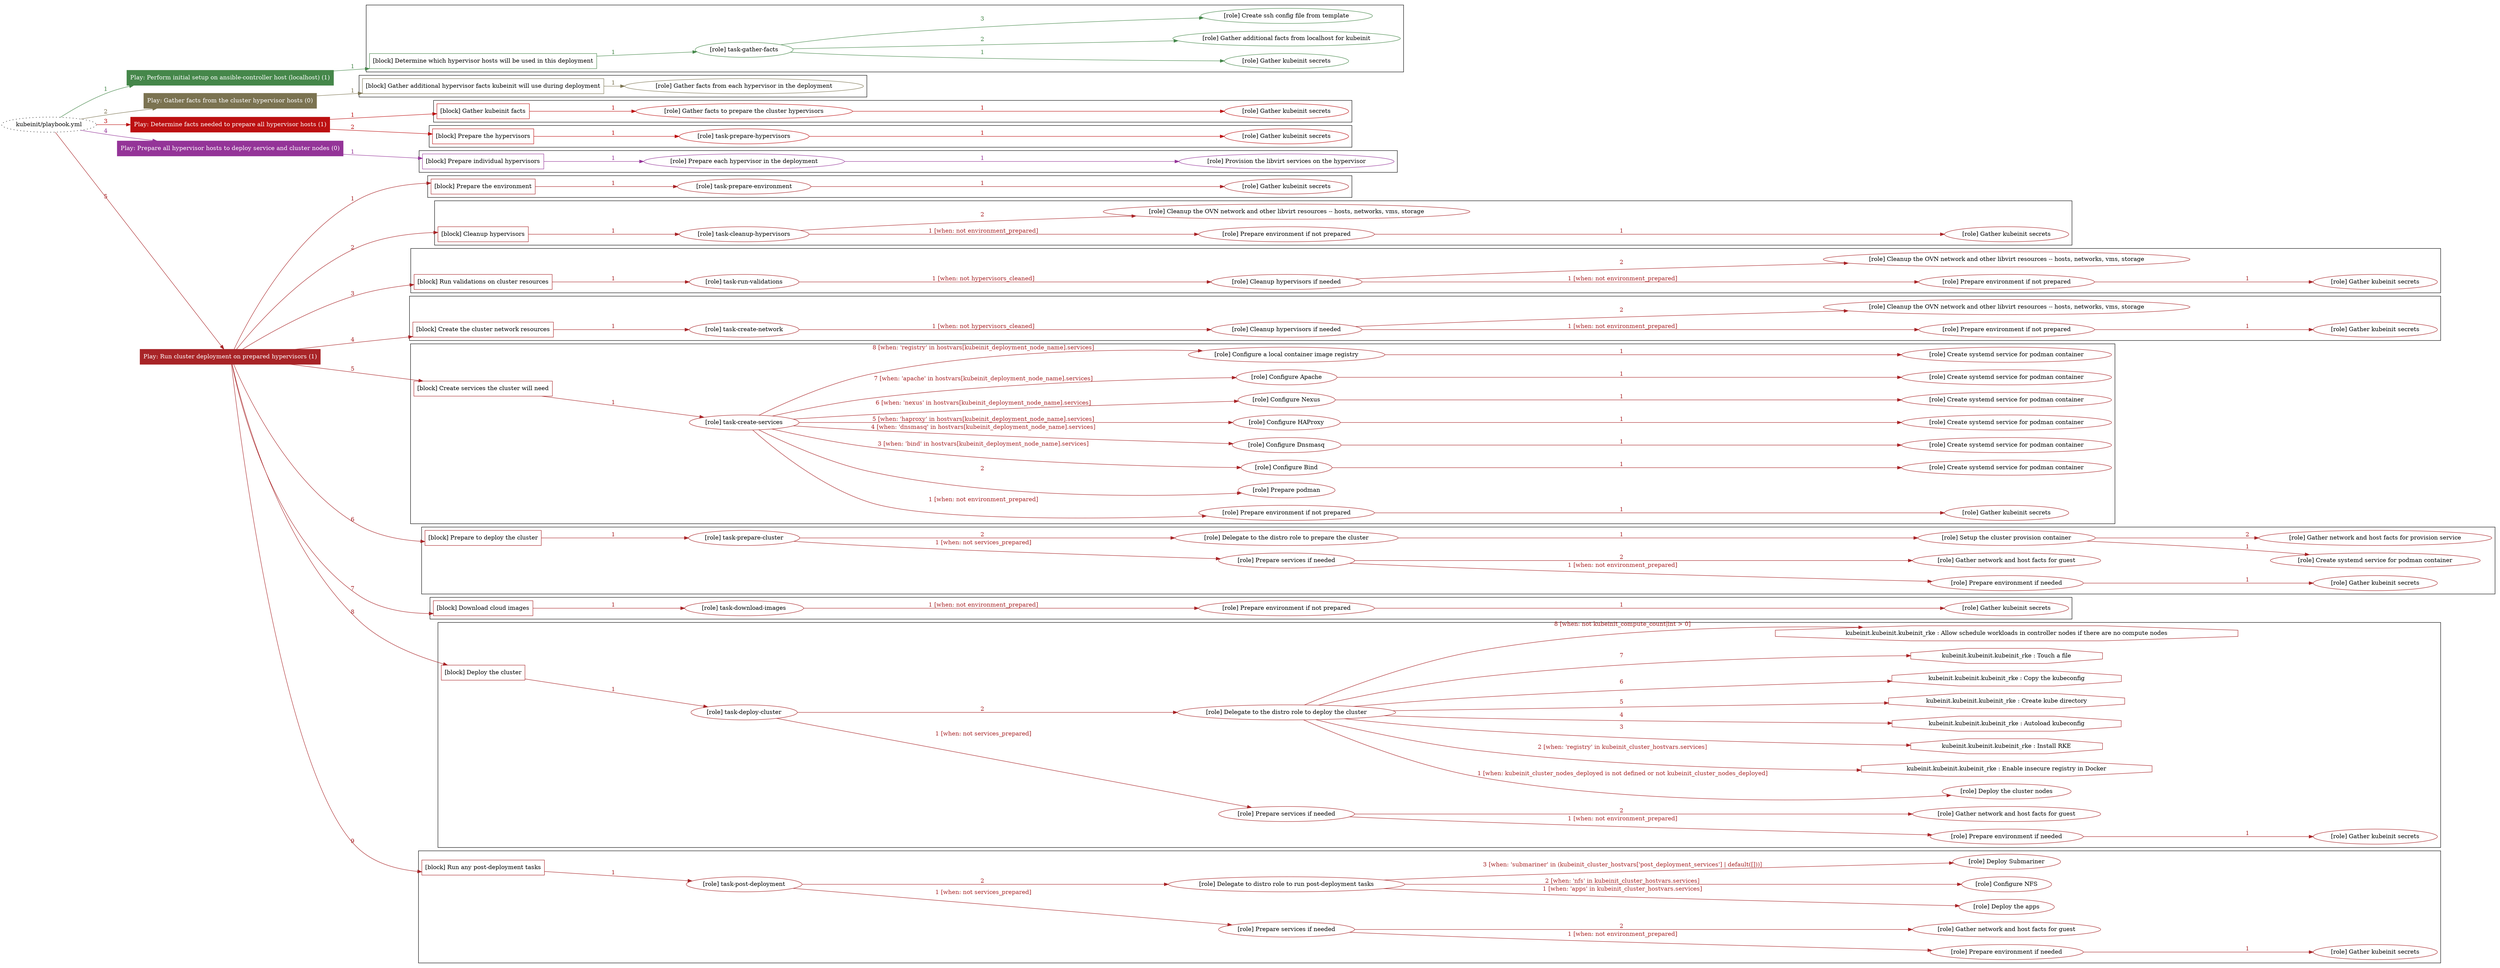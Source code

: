 digraph {
	graph [concentrate=true ordering=in rankdir=LR ratio=fill]
	edge [esep=5 sep=10]
	"kubeinit/playbook.yml" [URL="/home/runner/work/kubeinit/kubeinit/kubeinit/playbook.yml" id=playbook_0c1b7d64 style=dotted]
	"kubeinit/playbook.yml" -> play_dade499e [label="1 " color="#45874a" fontcolor="#45874a" id=edge_774ce033 labeltooltip="1 " tooltip="1 "]
	subgraph "Play: Perform initial setup on ansible-controller host (localhost) (1)" {
		play_dade499e [label="Play: Perform initial setup on ansible-controller host (localhost) (1)" URL="/home/runner/work/kubeinit/kubeinit/kubeinit/playbook.yml" color="#45874a" fontcolor="#ffffff" id=play_dade499e shape=box style=filled tooltip=localhost]
		play_dade499e -> block_ff40ba3a [label=1 color="#45874a" fontcolor="#45874a" id=edge_e52354bf labeltooltip=1 tooltip=1]
		subgraph cluster_block_ff40ba3a {
			block_ff40ba3a [label="[block] Determine which hypervisor hosts will be used in this deployment" URL="/home/runner/work/kubeinit/kubeinit/kubeinit/playbook.yml" color="#45874a" id=block_ff40ba3a labeltooltip="Determine which hypervisor hosts will be used in this deployment" shape=box tooltip="Determine which hypervisor hosts will be used in this deployment"]
			block_ff40ba3a -> role_2ca6aa74 [label="1 " color="#45874a" fontcolor="#45874a" id=edge_b13cad00 labeltooltip="1 " tooltip="1 "]
			subgraph "task-gather-facts" {
				role_2ca6aa74 [label="[role] task-gather-facts" URL="/home/runner/work/kubeinit/kubeinit/kubeinit/playbook.yml" color="#45874a" id=role_2ca6aa74 tooltip="task-gather-facts"]
				role_2ca6aa74 -> role_c83588f9 [label="1 " color="#45874a" fontcolor="#45874a" id=edge_8796b927 labeltooltip="1 " tooltip="1 "]
				subgraph "Gather kubeinit secrets" {
					role_c83588f9 [label="[role] Gather kubeinit secrets" URL="/home/runner/.ansible/collections/ansible_collections/kubeinit/kubeinit/roles/kubeinit_prepare/tasks/build_hypervisors_group.yml" color="#45874a" id=role_c83588f9 tooltip="Gather kubeinit secrets"]
				}
				role_2ca6aa74 -> role_ff73e65e [label="2 " color="#45874a" fontcolor="#45874a" id=edge_31e525c9 labeltooltip="2 " tooltip="2 "]
				subgraph "Gather additional facts from localhost for kubeinit" {
					role_ff73e65e [label="[role] Gather additional facts from localhost for kubeinit" URL="/home/runner/.ansible/collections/ansible_collections/kubeinit/kubeinit/roles/kubeinit_prepare/tasks/build_hypervisors_group.yml" color="#45874a" id=role_ff73e65e tooltip="Gather additional facts from localhost for kubeinit"]
				}
				role_2ca6aa74 -> role_7957ce44 [label="3 " color="#45874a" fontcolor="#45874a" id=edge_57ec4437 labeltooltip="3 " tooltip="3 "]
				subgraph "Create ssh config file from template" {
					role_7957ce44 [label="[role] Create ssh config file from template" URL="/home/runner/.ansible/collections/ansible_collections/kubeinit/kubeinit/roles/kubeinit_prepare/tasks/build_hypervisors_group.yml" color="#45874a" id=role_7957ce44 tooltip="Create ssh config file from template"]
				}
			}
		}
	}
	"kubeinit/playbook.yml" -> play_9d96ccce [label="2 " color="#7b7351" fontcolor="#7b7351" id=edge_853751f7 labeltooltip="2 " tooltip="2 "]
	subgraph "Play: Gather facts from the cluster hypervisor hosts (0)" {
		play_9d96ccce [label="Play: Gather facts from the cluster hypervisor hosts (0)" URL="/home/runner/work/kubeinit/kubeinit/kubeinit/playbook.yml" color="#7b7351" fontcolor="#ffffff" id=play_9d96ccce shape=box style=filled tooltip="Play: Gather facts from the cluster hypervisor hosts (0)"]
		play_9d96ccce -> block_c02ebbdb [label=1 color="#7b7351" fontcolor="#7b7351" id=edge_08582950 labeltooltip=1 tooltip=1]
		subgraph cluster_block_c02ebbdb {
			block_c02ebbdb [label="[block] Gather additional hypervisor facts kubeinit will use during deployment" URL="/home/runner/work/kubeinit/kubeinit/kubeinit/playbook.yml" color="#7b7351" id=block_c02ebbdb labeltooltip="Gather additional hypervisor facts kubeinit will use during deployment" shape=box tooltip="Gather additional hypervisor facts kubeinit will use during deployment"]
			block_c02ebbdb -> role_133abe41 [label="1 " color="#7b7351" fontcolor="#7b7351" id=edge_9eb4d3e0 labeltooltip="1 " tooltip="1 "]
			subgraph "Gather facts from each hypervisor in the deployment" {
				role_133abe41 [label="[role] Gather facts from each hypervisor in the deployment" URL="/home/runner/work/kubeinit/kubeinit/kubeinit/playbook.yml" color="#7b7351" id=role_133abe41 tooltip="Gather facts from each hypervisor in the deployment"]
			}
		}
	}
	"kubeinit/playbook.yml" -> play_ac79722b [label="3 " color="#bc1011" fontcolor="#bc1011" id=edge_f0fa439e labeltooltip="3 " tooltip="3 "]
	subgraph "Play: Determine facts needed to prepare all hypervisor hosts (1)" {
		play_ac79722b [label="Play: Determine facts needed to prepare all hypervisor hosts (1)" URL="/home/runner/work/kubeinit/kubeinit/kubeinit/playbook.yml" color="#bc1011" fontcolor="#ffffff" id=play_ac79722b shape=box style=filled tooltip=localhost]
		play_ac79722b -> block_49ea50b9 [label=1 color="#bc1011" fontcolor="#bc1011" id=edge_a17b0cfc labeltooltip=1 tooltip=1]
		subgraph cluster_block_49ea50b9 {
			block_49ea50b9 [label="[block] Gather kubeinit facts" URL="/home/runner/work/kubeinit/kubeinit/kubeinit/playbook.yml" color="#bc1011" id=block_49ea50b9 labeltooltip="Gather kubeinit facts" shape=box tooltip="Gather kubeinit facts"]
			block_49ea50b9 -> role_e6754bb8 [label="1 " color="#bc1011" fontcolor="#bc1011" id=edge_e6f87782 labeltooltip="1 " tooltip="1 "]
			subgraph "Gather facts to prepare the cluster hypervisors" {
				role_e6754bb8 [label="[role] Gather facts to prepare the cluster hypervisors" URL="/home/runner/work/kubeinit/kubeinit/kubeinit/playbook.yml" color="#bc1011" id=role_e6754bb8 tooltip="Gather facts to prepare the cluster hypervisors"]
				role_e6754bb8 -> role_b0190add [label="1 " color="#bc1011" fontcolor="#bc1011" id=edge_1f08e961 labeltooltip="1 " tooltip="1 "]
				subgraph "Gather kubeinit secrets" {
					role_b0190add [label="[role] Gather kubeinit secrets" URL="/home/runner/.ansible/collections/ansible_collections/kubeinit/kubeinit/roles/kubeinit_prepare/tasks/gather_kubeinit_facts.yml" color="#bc1011" id=role_b0190add tooltip="Gather kubeinit secrets"]
				}
			}
		}
		play_ac79722b -> block_ae718e31 [label=2 color="#bc1011" fontcolor="#bc1011" id=edge_590a7c4c labeltooltip=2 tooltip=2]
		subgraph cluster_block_ae718e31 {
			block_ae718e31 [label="[block] Prepare the hypervisors" URL="/home/runner/work/kubeinit/kubeinit/kubeinit/playbook.yml" color="#bc1011" id=block_ae718e31 labeltooltip="Prepare the hypervisors" shape=box tooltip="Prepare the hypervisors"]
			block_ae718e31 -> role_ec4886b6 [label="1 " color="#bc1011" fontcolor="#bc1011" id=edge_c90fadbe labeltooltip="1 " tooltip="1 "]
			subgraph "task-prepare-hypervisors" {
				role_ec4886b6 [label="[role] task-prepare-hypervisors" URL="/home/runner/work/kubeinit/kubeinit/kubeinit/playbook.yml" color="#bc1011" id=role_ec4886b6 tooltip="task-prepare-hypervisors"]
				role_ec4886b6 -> role_98d33213 [label="1 " color="#bc1011" fontcolor="#bc1011" id=edge_71cfa3a2 labeltooltip="1 " tooltip="1 "]
				subgraph "Gather kubeinit secrets" {
					role_98d33213 [label="[role] Gather kubeinit secrets" URL="/home/runner/.ansible/collections/ansible_collections/kubeinit/kubeinit/roles/kubeinit_prepare/tasks/gather_kubeinit_facts.yml" color="#bc1011" id=role_98d33213 tooltip="Gather kubeinit secrets"]
				}
			}
		}
	}
	"kubeinit/playbook.yml" -> play_0d493120 [label="4 " color="#943498" fontcolor="#943498" id=edge_01c94dfb labeltooltip="4 " tooltip="4 "]
	subgraph "Play: Prepare all hypervisor hosts to deploy service and cluster nodes (0)" {
		play_0d493120 [label="Play: Prepare all hypervisor hosts to deploy service and cluster nodes (0)" URL="/home/runner/work/kubeinit/kubeinit/kubeinit/playbook.yml" color="#943498" fontcolor="#ffffff" id=play_0d493120 shape=box style=filled tooltip="Play: Prepare all hypervisor hosts to deploy service and cluster nodes (0)"]
		play_0d493120 -> block_4a176f68 [label=1 color="#943498" fontcolor="#943498" id=edge_be1d533d labeltooltip=1 tooltip=1]
		subgraph cluster_block_4a176f68 {
			block_4a176f68 [label="[block] Prepare individual hypervisors" URL="/home/runner/work/kubeinit/kubeinit/kubeinit/playbook.yml" color="#943498" id=block_4a176f68 labeltooltip="Prepare individual hypervisors" shape=box tooltip="Prepare individual hypervisors"]
			block_4a176f68 -> role_18c5f919 [label="1 " color="#943498" fontcolor="#943498" id=edge_f066abe8 labeltooltip="1 " tooltip="1 "]
			subgraph "Prepare each hypervisor in the deployment" {
				role_18c5f919 [label="[role] Prepare each hypervisor in the deployment" URL="/home/runner/work/kubeinit/kubeinit/kubeinit/playbook.yml" color="#943498" id=role_18c5f919 tooltip="Prepare each hypervisor in the deployment"]
				role_18c5f919 -> role_984b7258 [label="1 " color="#943498" fontcolor="#943498" id=edge_294085e1 labeltooltip="1 " tooltip="1 "]
				subgraph "Provision the libvirt services on the hypervisor" {
					role_984b7258 [label="[role] Provision the libvirt services on the hypervisor" URL="/home/runner/.ansible/collections/ansible_collections/kubeinit/kubeinit/roles/kubeinit_prepare/tasks/prepare_hypervisor.yml" color="#943498" id=role_984b7258 tooltip="Provision the libvirt services on the hypervisor"]
				}
			}
		}
	}
	"kubeinit/playbook.yml" -> play_38786c5c [label="5 " color="#a82427" fontcolor="#a82427" id=edge_d0a95599 labeltooltip="5 " tooltip="5 "]
	subgraph "Play: Run cluster deployment on prepared hypervisors (1)" {
		play_38786c5c [label="Play: Run cluster deployment on prepared hypervisors (1)" URL="/home/runner/work/kubeinit/kubeinit/kubeinit/playbook.yml" color="#a82427" fontcolor="#ffffff" id=play_38786c5c shape=box style=filled tooltip=localhost]
		play_38786c5c -> block_b0171cfb [label=1 color="#a82427" fontcolor="#a82427" id=edge_c6b2766e labeltooltip=1 tooltip=1]
		subgraph cluster_block_b0171cfb {
			block_b0171cfb [label="[block] Prepare the environment" URL="/home/runner/work/kubeinit/kubeinit/kubeinit/playbook.yml" color="#a82427" id=block_b0171cfb labeltooltip="Prepare the environment" shape=box tooltip="Prepare the environment"]
			block_b0171cfb -> role_673d99fd [label="1 " color="#a82427" fontcolor="#a82427" id=edge_86162b8c labeltooltip="1 " tooltip="1 "]
			subgraph "task-prepare-environment" {
				role_673d99fd [label="[role] task-prepare-environment" URL="/home/runner/work/kubeinit/kubeinit/kubeinit/playbook.yml" color="#a82427" id=role_673d99fd tooltip="task-prepare-environment"]
				role_673d99fd -> role_1043aaa4 [label="1 " color="#a82427" fontcolor="#a82427" id=edge_394dc42a labeltooltip="1 " tooltip="1 "]
				subgraph "Gather kubeinit secrets" {
					role_1043aaa4 [label="[role] Gather kubeinit secrets" URL="/home/runner/.ansible/collections/ansible_collections/kubeinit/kubeinit/roles/kubeinit_prepare/tasks/gather_kubeinit_facts.yml" color="#a82427" id=role_1043aaa4 tooltip="Gather kubeinit secrets"]
				}
			}
		}
		play_38786c5c -> block_cbfb47cd [label=2 color="#a82427" fontcolor="#a82427" id=edge_7b5d4d32 labeltooltip=2 tooltip=2]
		subgraph cluster_block_cbfb47cd {
			block_cbfb47cd [label="[block] Cleanup hypervisors" URL="/home/runner/work/kubeinit/kubeinit/kubeinit/playbook.yml" color="#a82427" id=block_cbfb47cd labeltooltip="Cleanup hypervisors" shape=box tooltip="Cleanup hypervisors"]
			block_cbfb47cd -> role_357f9409 [label="1 " color="#a82427" fontcolor="#a82427" id=edge_ae9ed1dc labeltooltip="1 " tooltip="1 "]
			subgraph "task-cleanup-hypervisors" {
				role_357f9409 [label="[role] task-cleanup-hypervisors" URL="/home/runner/work/kubeinit/kubeinit/kubeinit/playbook.yml" color="#a82427" id=role_357f9409 tooltip="task-cleanup-hypervisors"]
				role_357f9409 -> role_6b7ef14f [label="1 [when: not environment_prepared]" color="#a82427" fontcolor="#a82427" id=edge_4b844f38 labeltooltip="1 [when: not environment_prepared]" tooltip="1 [when: not environment_prepared]"]
				subgraph "Prepare environment if not prepared" {
					role_6b7ef14f [label="[role] Prepare environment if not prepared" URL="/home/runner/.ansible/collections/ansible_collections/kubeinit/kubeinit/roles/kubeinit_prepare/tasks/cleanup_hypervisors.yml" color="#a82427" id=role_6b7ef14f tooltip="Prepare environment if not prepared"]
					role_6b7ef14f -> role_87ad4e3a [label="1 " color="#a82427" fontcolor="#a82427" id=edge_fc95c90f labeltooltip="1 " tooltip="1 "]
					subgraph "Gather kubeinit secrets" {
						role_87ad4e3a [label="[role] Gather kubeinit secrets" URL="/home/runner/.ansible/collections/ansible_collections/kubeinit/kubeinit/roles/kubeinit_prepare/tasks/gather_kubeinit_facts.yml" color="#a82427" id=role_87ad4e3a tooltip="Gather kubeinit secrets"]
					}
				}
				role_357f9409 -> role_0dca6742 [label="2 " color="#a82427" fontcolor="#a82427" id=edge_22bdcd60 labeltooltip="2 " tooltip="2 "]
				subgraph "Cleanup the OVN network and other libvirt resources -- hosts, networks, vms, storage" {
					role_0dca6742 [label="[role] Cleanup the OVN network and other libvirt resources -- hosts, networks, vms, storage" URL="/home/runner/.ansible/collections/ansible_collections/kubeinit/kubeinit/roles/kubeinit_prepare/tasks/cleanup_hypervisors.yml" color="#a82427" id=role_0dca6742 tooltip="Cleanup the OVN network and other libvirt resources -- hosts, networks, vms, storage"]
				}
			}
		}
		play_38786c5c -> block_4794f259 [label=3 color="#a82427" fontcolor="#a82427" id=edge_66add69d labeltooltip=3 tooltip=3]
		subgraph cluster_block_4794f259 {
			block_4794f259 [label="[block] Run validations on cluster resources" URL="/home/runner/work/kubeinit/kubeinit/kubeinit/playbook.yml" color="#a82427" id=block_4794f259 labeltooltip="Run validations on cluster resources" shape=box tooltip="Run validations on cluster resources"]
			block_4794f259 -> role_8944fdb1 [label="1 " color="#a82427" fontcolor="#a82427" id=edge_e9d457cc labeltooltip="1 " tooltip="1 "]
			subgraph "task-run-validations" {
				role_8944fdb1 [label="[role] task-run-validations" URL="/home/runner/work/kubeinit/kubeinit/kubeinit/playbook.yml" color="#a82427" id=role_8944fdb1 tooltip="task-run-validations"]
				role_8944fdb1 -> role_5ee0f1e3 [label="1 [when: not hypervisors_cleaned]" color="#a82427" fontcolor="#a82427" id=edge_e942872d labeltooltip="1 [when: not hypervisors_cleaned]" tooltip="1 [when: not hypervisors_cleaned]"]
				subgraph "Cleanup hypervisors if needed" {
					role_5ee0f1e3 [label="[role] Cleanup hypervisors if needed" URL="/home/runner/.ansible/collections/ansible_collections/kubeinit/kubeinit/roles/kubeinit_validations/tasks/main.yml" color="#a82427" id=role_5ee0f1e3 tooltip="Cleanup hypervisors if needed"]
					role_5ee0f1e3 -> role_9eb75ca9 [label="1 [when: not environment_prepared]" color="#a82427" fontcolor="#a82427" id=edge_dc31cab5 labeltooltip="1 [when: not environment_prepared]" tooltip="1 [when: not environment_prepared]"]
					subgraph "Prepare environment if not prepared" {
						role_9eb75ca9 [label="[role] Prepare environment if not prepared" URL="/home/runner/.ansible/collections/ansible_collections/kubeinit/kubeinit/roles/kubeinit_prepare/tasks/cleanup_hypervisors.yml" color="#a82427" id=role_9eb75ca9 tooltip="Prepare environment if not prepared"]
						role_9eb75ca9 -> role_97506607 [label="1 " color="#a82427" fontcolor="#a82427" id=edge_6401c917 labeltooltip="1 " tooltip="1 "]
						subgraph "Gather kubeinit secrets" {
							role_97506607 [label="[role] Gather kubeinit secrets" URL="/home/runner/.ansible/collections/ansible_collections/kubeinit/kubeinit/roles/kubeinit_prepare/tasks/gather_kubeinit_facts.yml" color="#a82427" id=role_97506607 tooltip="Gather kubeinit secrets"]
						}
					}
					role_5ee0f1e3 -> role_77f713db [label="2 " color="#a82427" fontcolor="#a82427" id=edge_37e8c43c labeltooltip="2 " tooltip="2 "]
					subgraph "Cleanup the OVN network and other libvirt resources -- hosts, networks, vms, storage" {
						role_77f713db [label="[role] Cleanup the OVN network and other libvirt resources -- hosts, networks, vms, storage" URL="/home/runner/.ansible/collections/ansible_collections/kubeinit/kubeinit/roles/kubeinit_prepare/tasks/cleanup_hypervisors.yml" color="#a82427" id=role_77f713db tooltip="Cleanup the OVN network and other libvirt resources -- hosts, networks, vms, storage"]
					}
				}
			}
		}
		play_38786c5c -> block_35c77b11 [label=4 color="#a82427" fontcolor="#a82427" id=edge_95f542fa labeltooltip=4 tooltip=4]
		subgraph cluster_block_35c77b11 {
			block_35c77b11 [label="[block] Create the cluster network resources" URL="/home/runner/work/kubeinit/kubeinit/kubeinit/playbook.yml" color="#a82427" id=block_35c77b11 labeltooltip="Create the cluster network resources" shape=box tooltip="Create the cluster network resources"]
			block_35c77b11 -> role_d7f556d1 [label="1 " color="#a82427" fontcolor="#a82427" id=edge_e7efd340 labeltooltip="1 " tooltip="1 "]
			subgraph "task-create-network" {
				role_d7f556d1 [label="[role] task-create-network" URL="/home/runner/work/kubeinit/kubeinit/kubeinit/playbook.yml" color="#a82427" id=role_d7f556d1 tooltip="task-create-network"]
				role_d7f556d1 -> role_d7164bb1 [label="1 [when: not hypervisors_cleaned]" color="#a82427" fontcolor="#a82427" id=edge_6db7f3aa labeltooltip="1 [when: not hypervisors_cleaned]" tooltip="1 [when: not hypervisors_cleaned]"]
				subgraph "Cleanup hypervisors if needed" {
					role_d7164bb1 [label="[role] Cleanup hypervisors if needed" URL="/home/runner/.ansible/collections/ansible_collections/kubeinit/kubeinit/roles/kubeinit_libvirt/tasks/create_network.yml" color="#a82427" id=role_d7164bb1 tooltip="Cleanup hypervisors if needed"]
					role_d7164bb1 -> role_0fdb7d23 [label="1 [when: not environment_prepared]" color="#a82427" fontcolor="#a82427" id=edge_2bfd0a40 labeltooltip="1 [when: not environment_prepared]" tooltip="1 [when: not environment_prepared]"]
					subgraph "Prepare environment if not prepared" {
						role_0fdb7d23 [label="[role] Prepare environment if not prepared" URL="/home/runner/.ansible/collections/ansible_collections/kubeinit/kubeinit/roles/kubeinit_prepare/tasks/cleanup_hypervisors.yml" color="#a82427" id=role_0fdb7d23 tooltip="Prepare environment if not prepared"]
						role_0fdb7d23 -> role_2d8955c6 [label="1 " color="#a82427" fontcolor="#a82427" id=edge_1db6b4fd labeltooltip="1 " tooltip="1 "]
						subgraph "Gather kubeinit secrets" {
							role_2d8955c6 [label="[role] Gather kubeinit secrets" URL="/home/runner/.ansible/collections/ansible_collections/kubeinit/kubeinit/roles/kubeinit_prepare/tasks/gather_kubeinit_facts.yml" color="#a82427" id=role_2d8955c6 tooltip="Gather kubeinit secrets"]
						}
					}
					role_d7164bb1 -> role_544a660c [label="2 " color="#a82427" fontcolor="#a82427" id=edge_5f19ca86 labeltooltip="2 " tooltip="2 "]
					subgraph "Cleanup the OVN network and other libvirt resources -- hosts, networks, vms, storage" {
						role_544a660c [label="[role] Cleanup the OVN network and other libvirt resources -- hosts, networks, vms, storage" URL="/home/runner/.ansible/collections/ansible_collections/kubeinit/kubeinit/roles/kubeinit_prepare/tasks/cleanup_hypervisors.yml" color="#a82427" id=role_544a660c tooltip="Cleanup the OVN network and other libvirt resources -- hosts, networks, vms, storage"]
					}
				}
			}
		}
		play_38786c5c -> block_5fd840f0 [label=5 color="#a82427" fontcolor="#a82427" id=edge_7d457e83 labeltooltip=5 tooltip=5]
		subgraph cluster_block_5fd840f0 {
			block_5fd840f0 [label="[block] Create services the cluster will need" URL="/home/runner/work/kubeinit/kubeinit/kubeinit/playbook.yml" color="#a82427" id=block_5fd840f0 labeltooltip="Create services the cluster will need" shape=box tooltip="Create services the cluster will need"]
			block_5fd840f0 -> role_8dbc9c1c [label="1 " color="#a82427" fontcolor="#a82427" id=edge_e259413e labeltooltip="1 " tooltip="1 "]
			subgraph "task-create-services" {
				role_8dbc9c1c [label="[role] task-create-services" URL="/home/runner/work/kubeinit/kubeinit/kubeinit/playbook.yml" color="#a82427" id=role_8dbc9c1c tooltip="task-create-services"]
				role_8dbc9c1c -> role_009fa3d0 [label="1 [when: not environment_prepared]" color="#a82427" fontcolor="#a82427" id=edge_dbacf262 labeltooltip="1 [when: not environment_prepared]" tooltip="1 [when: not environment_prepared]"]
				subgraph "Prepare environment if not prepared" {
					role_009fa3d0 [label="[role] Prepare environment if not prepared" URL="/home/runner/.ansible/collections/ansible_collections/kubeinit/kubeinit/roles/kubeinit_services/tasks/main.yml" color="#a82427" id=role_009fa3d0 tooltip="Prepare environment if not prepared"]
					role_009fa3d0 -> role_dc0f1394 [label="1 " color="#a82427" fontcolor="#a82427" id=edge_cf1ea5f9 labeltooltip="1 " tooltip="1 "]
					subgraph "Gather kubeinit secrets" {
						role_dc0f1394 [label="[role] Gather kubeinit secrets" URL="/home/runner/.ansible/collections/ansible_collections/kubeinit/kubeinit/roles/kubeinit_prepare/tasks/gather_kubeinit_facts.yml" color="#a82427" id=role_dc0f1394 tooltip="Gather kubeinit secrets"]
					}
				}
				role_8dbc9c1c -> role_30ed3375 [label="2 " color="#a82427" fontcolor="#a82427" id=edge_a1f10457 labeltooltip="2 " tooltip="2 "]
				subgraph "Prepare podman" {
					role_30ed3375 [label="[role] Prepare podman" URL="/home/runner/.ansible/collections/ansible_collections/kubeinit/kubeinit/roles/kubeinit_services/tasks/00_create_service_pod.yml" color="#a82427" id=role_30ed3375 tooltip="Prepare podman"]
				}
				role_8dbc9c1c -> role_cc5f74e4 [label="3 [when: 'bind' in hostvars[kubeinit_deployment_node_name].services]" color="#a82427" fontcolor="#a82427" id=edge_6ebc84d7 labeltooltip="3 [when: 'bind' in hostvars[kubeinit_deployment_node_name].services]" tooltip="3 [when: 'bind' in hostvars[kubeinit_deployment_node_name].services]"]
				subgraph "Configure Bind" {
					role_cc5f74e4 [label="[role] Configure Bind" URL="/home/runner/.ansible/collections/ansible_collections/kubeinit/kubeinit/roles/kubeinit_services/tasks/start_services_containers.yml" color="#a82427" id=role_cc5f74e4 tooltip="Configure Bind"]
					role_cc5f74e4 -> role_84e9e613 [label="1 " color="#a82427" fontcolor="#a82427" id=edge_903baab1 labeltooltip="1 " tooltip="1 "]
					subgraph "Create systemd service for podman container" {
						role_84e9e613 [label="[role] Create systemd service for podman container" URL="/home/runner/.ansible/collections/ansible_collections/kubeinit/kubeinit/roles/kubeinit_bind/tasks/main.yml" color="#a82427" id=role_84e9e613 tooltip="Create systemd service for podman container"]
					}
				}
				role_8dbc9c1c -> role_a2dded1f [label="4 [when: 'dnsmasq' in hostvars[kubeinit_deployment_node_name].services]" color="#a82427" fontcolor="#a82427" id=edge_6ff75bd1 labeltooltip="4 [when: 'dnsmasq' in hostvars[kubeinit_deployment_node_name].services]" tooltip="4 [when: 'dnsmasq' in hostvars[kubeinit_deployment_node_name].services]"]
				subgraph "Configure Dnsmasq" {
					role_a2dded1f [label="[role] Configure Dnsmasq" URL="/home/runner/.ansible/collections/ansible_collections/kubeinit/kubeinit/roles/kubeinit_services/tasks/start_services_containers.yml" color="#a82427" id=role_a2dded1f tooltip="Configure Dnsmasq"]
					role_a2dded1f -> role_87d0115d [label="1 " color="#a82427" fontcolor="#a82427" id=edge_8fde48f5 labeltooltip="1 " tooltip="1 "]
					subgraph "Create systemd service for podman container" {
						role_87d0115d [label="[role] Create systemd service for podman container" URL="/home/runner/.ansible/collections/ansible_collections/kubeinit/kubeinit/roles/kubeinit_dnsmasq/tasks/main.yml" color="#a82427" id=role_87d0115d tooltip="Create systemd service for podman container"]
					}
				}
				role_8dbc9c1c -> role_721cbf9d [label="5 [when: 'haproxy' in hostvars[kubeinit_deployment_node_name].services]" color="#a82427" fontcolor="#a82427" id=edge_b885dd2d labeltooltip="5 [when: 'haproxy' in hostvars[kubeinit_deployment_node_name].services]" tooltip="5 [when: 'haproxy' in hostvars[kubeinit_deployment_node_name].services]"]
				subgraph "Configure HAProxy" {
					role_721cbf9d [label="[role] Configure HAProxy" URL="/home/runner/.ansible/collections/ansible_collections/kubeinit/kubeinit/roles/kubeinit_services/tasks/start_services_containers.yml" color="#a82427" id=role_721cbf9d tooltip="Configure HAProxy"]
					role_721cbf9d -> role_003525c3 [label="1 " color="#a82427" fontcolor="#a82427" id=edge_a680ffc5 labeltooltip="1 " tooltip="1 "]
					subgraph "Create systemd service for podman container" {
						role_003525c3 [label="[role] Create systemd service for podman container" URL="/home/runner/.ansible/collections/ansible_collections/kubeinit/kubeinit/roles/kubeinit_haproxy/tasks/main.yml" color="#a82427" id=role_003525c3 tooltip="Create systemd service for podman container"]
					}
				}
				role_8dbc9c1c -> role_260bcf83 [label="6 [when: 'nexus' in hostvars[kubeinit_deployment_node_name].services]" color="#a82427" fontcolor="#a82427" id=edge_fc45bc1c labeltooltip="6 [when: 'nexus' in hostvars[kubeinit_deployment_node_name].services]" tooltip="6 [when: 'nexus' in hostvars[kubeinit_deployment_node_name].services]"]
				subgraph "Configure Nexus" {
					role_260bcf83 [label="[role] Configure Nexus" URL="/home/runner/.ansible/collections/ansible_collections/kubeinit/kubeinit/roles/kubeinit_services/tasks/start_services_containers.yml" color="#a82427" id=role_260bcf83 tooltip="Configure Nexus"]
					role_260bcf83 -> role_a8e8e100 [label="1 " color="#a82427" fontcolor="#a82427" id=edge_c945aef2 labeltooltip="1 " tooltip="1 "]
					subgraph "Create systemd service for podman container" {
						role_a8e8e100 [label="[role] Create systemd service for podman container" URL="/home/runner/.ansible/collections/ansible_collections/kubeinit/kubeinit/roles/kubeinit_nexus/tasks/main.yml" color="#a82427" id=role_a8e8e100 tooltip="Create systemd service for podman container"]
					}
				}
				role_8dbc9c1c -> role_faba09df [label="7 [when: 'apache' in hostvars[kubeinit_deployment_node_name].services]" color="#a82427" fontcolor="#a82427" id=edge_78847bdf labeltooltip="7 [when: 'apache' in hostvars[kubeinit_deployment_node_name].services]" tooltip="7 [when: 'apache' in hostvars[kubeinit_deployment_node_name].services]"]
				subgraph "Configure Apache" {
					role_faba09df [label="[role] Configure Apache" URL="/home/runner/.ansible/collections/ansible_collections/kubeinit/kubeinit/roles/kubeinit_services/tasks/start_services_containers.yml" color="#a82427" id=role_faba09df tooltip="Configure Apache"]
					role_faba09df -> role_539689d6 [label="1 " color="#a82427" fontcolor="#a82427" id=edge_eb596568 labeltooltip="1 " tooltip="1 "]
					subgraph "Create systemd service for podman container" {
						role_539689d6 [label="[role] Create systemd service for podman container" URL="/home/runner/.ansible/collections/ansible_collections/kubeinit/kubeinit/roles/kubeinit_apache/tasks/main.yml" color="#a82427" id=role_539689d6 tooltip="Create systemd service for podman container"]
					}
				}
				role_8dbc9c1c -> role_bed6b7cd [label="8 [when: 'registry' in hostvars[kubeinit_deployment_node_name].services]" color="#a82427" fontcolor="#a82427" id=edge_de02ff8a labeltooltip="8 [when: 'registry' in hostvars[kubeinit_deployment_node_name].services]" tooltip="8 [when: 'registry' in hostvars[kubeinit_deployment_node_name].services]"]
				subgraph "Configure a local container image registry" {
					role_bed6b7cd [label="[role] Configure a local container image registry" URL="/home/runner/.ansible/collections/ansible_collections/kubeinit/kubeinit/roles/kubeinit_services/tasks/start_services_containers.yml" color="#a82427" id=role_bed6b7cd tooltip="Configure a local container image registry"]
					role_bed6b7cd -> role_870cdaba [label="1 " color="#a82427" fontcolor="#a82427" id=edge_c3790dc4 labeltooltip="1 " tooltip="1 "]
					subgraph "Create systemd service for podman container" {
						role_870cdaba [label="[role] Create systemd service for podman container" URL="/home/runner/.ansible/collections/ansible_collections/kubeinit/kubeinit/roles/kubeinit_registry/tasks/main.yml" color="#a82427" id=role_870cdaba tooltip="Create systemd service for podman container"]
					}
				}
			}
		}
		play_38786c5c -> block_229a3059 [label=6 color="#a82427" fontcolor="#a82427" id=edge_12943f53 labeltooltip=6 tooltip=6]
		subgraph cluster_block_229a3059 {
			block_229a3059 [label="[block] Prepare to deploy the cluster" URL="/home/runner/work/kubeinit/kubeinit/kubeinit/playbook.yml" color="#a82427" id=block_229a3059 labeltooltip="Prepare to deploy the cluster" shape=box tooltip="Prepare to deploy the cluster"]
			block_229a3059 -> role_ec133db3 [label="1 " color="#a82427" fontcolor="#a82427" id=edge_7e1aeaa3 labeltooltip="1 " tooltip="1 "]
			subgraph "task-prepare-cluster" {
				role_ec133db3 [label="[role] task-prepare-cluster" URL="/home/runner/work/kubeinit/kubeinit/kubeinit/playbook.yml" color="#a82427" id=role_ec133db3 tooltip="task-prepare-cluster"]
				role_ec133db3 -> role_663c3b6e [label="1 [when: not services_prepared]" color="#a82427" fontcolor="#a82427" id=edge_ad46853b labeltooltip="1 [when: not services_prepared]" tooltip="1 [when: not services_prepared]"]
				subgraph "Prepare services if needed" {
					role_663c3b6e [label="[role] Prepare services if needed" URL="/home/runner/.ansible/collections/ansible_collections/kubeinit/kubeinit/roles/kubeinit_prepare/tasks/prepare_cluster.yml" color="#a82427" id=role_663c3b6e tooltip="Prepare services if needed"]
					role_663c3b6e -> role_061cfa05 [label="1 [when: not environment_prepared]" color="#a82427" fontcolor="#a82427" id=edge_4862fe3b labeltooltip="1 [when: not environment_prepared]" tooltip="1 [when: not environment_prepared]"]
					subgraph "Prepare environment if needed" {
						role_061cfa05 [label="[role] Prepare environment if needed" URL="/home/runner/.ansible/collections/ansible_collections/kubeinit/kubeinit/roles/kubeinit_services/tasks/prepare_services.yml" color="#a82427" id=role_061cfa05 tooltip="Prepare environment if needed"]
						role_061cfa05 -> role_9d739c3e [label="1 " color="#a82427" fontcolor="#a82427" id=edge_4d680b14 labeltooltip="1 " tooltip="1 "]
						subgraph "Gather kubeinit secrets" {
							role_9d739c3e [label="[role] Gather kubeinit secrets" URL="/home/runner/.ansible/collections/ansible_collections/kubeinit/kubeinit/roles/kubeinit_prepare/tasks/gather_kubeinit_facts.yml" color="#a82427" id=role_9d739c3e tooltip="Gather kubeinit secrets"]
						}
					}
					role_663c3b6e -> role_d9b65313 [label="2 " color="#a82427" fontcolor="#a82427" id=edge_e178b07e labeltooltip="2 " tooltip="2 "]
					subgraph "Gather network and host facts for guest" {
						role_d9b65313 [label="[role] Gather network and host facts for guest" URL="/home/runner/.ansible/collections/ansible_collections/kubeinit/kubeinit/roles/kubeinit_services/tasks/prepare_services.yml" color="#a82427" id=role_d9b65313 tooltip="Gather network and host facts for guest"]
					}
				}
				role_ec133db3 -> role_83306586 [label="2 " color="#a82427" fontcolor="#a82427" id=edge_28bc591d labeltooltip="2 " tooltip="2 "]
				subgraph "Delegate to the distro role to prepare the cluster" {
					role_83306586 [label="[role] Delegate to the distro role to prepare the cluster" URL="/home/runner/.ansible/collections/ansible_collections/kubeinit/kubeinit/roles/kubeinit_prepare/tasks/prepare_cluster.yml" color="#a82427" id=role_83306586 tooltip="Delegate to the distro role to prepare the cluster"]
					role_83306586 -> role_57637a2f [label="1 " color="#a82427" fontcolor="#a82427" id=edge_52f2f7d5 labeltooltip="1 " tooltip="1 "]
					subgraph "Setup the cluster provision container" {
						role_57637a2f [label="[role] Setup the cluster provision container" URL="/home/runner/.ansible/collections/ansible_collections/kubeinit/kubeinit/roles/kubeinit_rke/tasks/prepare_cluster.yml" color="#a82427" id=role_57637a2f tooltip="Setup the cluster provision container"]
						role_57637a2f -> role_521f8a94 [label="1 " color="#a82427" fontcolor="#a82427" id=edge_16f49df4 labeltooltip="1 " tooltip="1 "]
						subgraph "Create systemd service for podman container" {
							role_521f8a94 [label="[role] Create systemd service for podman container" URL="/home/runner/.ansible/collections/ansible_collections/kubeinit/kubeinit/roles/kubeinit_services/tasks/create_provision_container.yml" color="#a82427" id=role_521f8a94 tooltip="Create systemd service for podman container"]
						}
						role_57637a2f -> role_d07d83f1 [label="2 " color="#a82427" fontcolor="#a82427" id=edge_6c281b46 labeltooltip="2 " tooltip="2 "]
						subgraph "Gather network and host facts for provision service" {
							role_d07d83f1 [label="[role] Gather network and host facts for provision service" URL="/home/runner/.ansible/collections/ansible_collections/kubeinit/kubeinit/roles/kubeinit_services/tasks/create_provision_container.yml" color="#a82427" id=role_d07d83f1 tooltip="Gather network and host facts for provision service"]
						}
					}
				}
			}
		}
		play_38786c5c -> block_4398f370 [label=7 color="#a82427" fontcolor="#a82427" id=edge_db4433a5 labeltooltip=7 tooltip=7]
		subgraph cluster_block_4398f370 {
			block_4398f370 [label="[block] Download cloud images" URL="/home/runner/work/kubeinit/kubeinit/kubeinit/playbook.yml" color="#a82427" id=block_4398f370 labeltooltip="Download cloud images" shape=box tooltip="Download cloud images"]
			block_4398f370 -> role_6c88b8c8 [label="1 " color="#a82427" fontcolor="#a82427" id=edge_45871297 labeltooltip="1 " tooltip="1 "]
			subgraph "task-download-images" {
				role_6c88b8c8 [label="[role] task-download-images" URL="/home/runner/work/kubeinit/kubeinit/kubeinit/playbook.yml" color="#a82427" id=role_6c88b8c8 tooltip="task-download-images"]
				role_6c88b8c8 -> role_ea81133d [label="1 [when: not environment_prepared]" color="#a82427" fontcolor="#a82427" id=edge_b27193fa labeltooltip="1 [when: not environment_prepared]" tooltip="1 [when: not environment_prepared]"]
				subgraph "Prepare environment if not prepared" {
					role_ea81133d [label="[role] Prepare environment if not prepared" URL="/home/runner/.ansible/collections/ansible_collections/kubeinit/kubeinit/roles/kubeinit_libvirt/tasks/download_cloud_images.yml" color="#a82427" id=role_ea81133d tooltip="Prepare environment if not prepared"]
					role_ea81133d -> role_e54ccd93 [label="1 " color="#a82427" fontcolor="#a82427" id=edge_2764194d labeltooltip="1 " tooltip="1 "]
					subgraph "Gather kubeinit secrets" {
						role_e54ccd93 [label="[role] Gather kubeinit secrets" URL="/home/runner/.ansible/collections/ansible_collections/kubeinit/kubeinit/roles/kubeinit_prepare/tasks/gather_kubeinit_facts.yml" color="#a82427" id=role_e54ccd93 tooltip="Gather kubeinit secrets"]
					}
				}
			}
		}
		play_38786c5c -> block_0aef8f0a [label=8 color="#a82427" fontcolor="#a82427" id=edge_8c6c74a9 labeltooltip=8 tooltip=8]
		subgraph cluster_block_0aef8f0a {
			block_0aef8f0a [label="[block] Deploy the cluster" URL="/home/runner/work/kubeinit/kubeinit/kubeinit/playbook.yml" color="#a82427" id=block_0aef8f0a labeltooltip="Deploy the cluster" shape=box tooltip="Deploy the cluster"]
			block_0aef8f0a -> role_1cb87d91 [label="1 " color="#a82427" fontcolor="#a82427" id=edge_94af2daa labeltooltip="1 " tooltip="1 "]
			subgraph "task-deploy-cluster" {
				role_1cb87d91 [label="[role] task-deploy-cluster" URL="/home/runner/work/kubeinit/kubeinit/kubeinit/playbook.yml" color="#a82427" id=role_1cb87d91 tooltip="task-deploy-cluster"]
				role_1cb87d91 -> role_8a7b48b9 [label="1 [when: not services_prepared]" color="#a82427" fontcolor="#a82427" id=edge_2a8a263e labeltooltip="1 [when: not services_prepared]" tooltip="1 [when: not services_prepared]"]
				subgraph "Prepare services if needed" {
					role_8a7b48b9 [label="[role] Prepare services if needed" URL="/home/runner/.ansible/collections/ansible_collections/kubeinit/kubeinit/roles/kubeinit_prepare/tasks/deploy_cluster.yml" color="#a82427" id=role_8a7b48b9 tooltip="Prepare services if needed"]
					role_8a7b48b9 -> role_47480992 [label="1 [when: not environment_prepared]" color="#a82427" fontcolor="#a82427" id=edge_c7cf54fa labeltooltip="1 [when: not environment_prepared]" tooltip="1 [when: not environment_prepared]"]
					subgraph "Prepare environment if needed" {
						role_47480992 [label="[role] Prepare environment if needed" URL="/home/runner/.ansible/collections/ansible_collections/kubeinit/kubeinit/roles/kubeinit_services/tasks/prepare_services.yml" color="#a82427" id=role_47480992 tooltip="Prepare environment if needed"]
						role_47480992 -> role_394fbd75 [label="1 " color="#a82427" fontcolor="#a82427" id=edge_e83b2f36 labeltooltip="1 " tooltip="1 "]
						subgraph "Gather kubeinit secrets" {
							role_394fbd75 [label="[role] Gather kubeinit secrets" URL="/home/runner/.ansible/collections/ansible_collections/kubeinit/kubeinit/roles/kubeinit_prepare/tasks/gather_kubeinit_facts.yml" color="#a82427" id=role_394fbd75 tooltip="Gather kubeinit secrets"]
						}
					}
					role_8a7b48b9 -> role_1aaaf461 [label="2 " color="#a82427" fontcolor="#a82427" id=edge_dc3d26e3 labeltooltip="2 " tooltip="2 "]
					subgraph "Gather network and host facts for guest" {
						role_1aaaf461 [label="[role] Gather network and host facts for guest" URL="/home/runner/.ansible/collections/ansible_collections/kubeinit/kubeinit/roles/kubeinit_services/tasks/prepare_services.yml" color="#a82427" id=role_1aaaf461 tooltip="Gather network and host facts for guest"]
					}
				}
				role_1cb87d91 -> role_13166bc0 [label="2 " color="#a82427" fontcolor="#a82427" id=edge_4d6378df labeltooltip="2 " tooltip="2 "]
				subgraph "Delegate to the distro role to deploy the cluster" {
					role_13166bc0 [label="[role] Delegate to the distro role to deploy the cluster" URL="/home/runner/.ansible/collections/ansible_collections/kubeinit/kubeinit/roles/kubeinit_prepare/tasks/deploy_cluster.yml" color="#a82427" id=role_13166bc0 tooltip="Delegate to the distro role to deploy the cluster"]
					role_13166bc0 -> role_ffb4b95a [label="1 [when: kubeinit_cluster_nodes_deployed is not defined or not kubeinit_cluster_nodes_deployed]" color="#a82427" fontcolor="#a82427" id=edge_e6642b2e labeltooltip="1 [when: kubeinit_cluster_nodes_deployed is not defined or not kubeinit_cluster_nodes_deployed]" tooltip="1 [when: kubeinit_cluster_nodes_deployed is not defined or not kubeinit_cluster_nodes_deployed]"]
					subgraph "Deploy the cluster nodes" {
						role_ffb4b95a [label="[role] Deploy the cluster nodes" URL="/home/runner/.ansible/collections/ansible_collections/kubeinit/kubeinit/roles/kubeinit_rke/tasks/main.yml" color="#a82427" id=role_ffb4b95a tooltip="Deploy the cluster nodes"]
					}
					task_f3e710d7 [label="kubeinit.kubeinit.kubeinit_rke : Enable insecure registry in Docker" URL="/home/runner/.ansible/collections/ansible_collections/kubeinit/kubeinit/roles/kubeinit_rke/tasks/main.yml" color="#a82427" id=task_f3e710d7 shape=octagon tooltip="kubeinit.kubeinit.kubeinit_rke : Enable insecure registry in Docker"]
					role_13166bc0 -> task_f3e710d7 [label="2 [when: 'registry' in kubeinit_cluster_hostvars.services]" color="#a82427" fontcolor="#a82427" id=edge_3d5a5c2f labeltooltip="2 [when: 'registry' in kubeinit_cluster_hostvars.services]" tooltip="2 [when: 'registry' in kubeinit_cluster_hostvars.services]"]
					task_ee597605 [label="kubeinit.kubeinit.kubeinit_rke : Install RKE" URL="/home/runner/.ansible/collections/ansible_collections/kubeinit/kubeinit/roles/kubeinit_rke/tasks/main.yml" color="#a82427" id=task_ee597605 shape=octagon tooltip="kubeinit.kubeinit.kubeinit_rke : Install RKE"]
					role_13166bc0 -> task_ee597605 [label="3 " color="#a82427" fontcolor="#a82427" id=edge_75a759d9 labeltooltip="3 " tooltip="3 "]
					task_bfd3c9fb [label="kubeinit.kubeinit.kubeinit_rke : Autoload kubeconfig" URL="/home/runner/.ansible/collections/ansible_collections/kubeinit/kubeinit/roles/kubeinit_rke/tasks/main.yml" color="#a82427" id=task_bfd3c9fb shape=octagon tooltip="kubeinit.kubeinit.kubeinit_rke : Autoload kubeconfig"]
					role_13166bc0 -> task_bfd3c9fb [label="4 " color="#a82427" fontcolor="#a82427" id=edge_ec8b2bd7 labeltooltip="4 " tooltip="4 "]
					task_de3d514d [label="kubeinit.kubeinit.kubeinit_rke : Create kube directory" URL="/home/runner/.ansible/collections/ansible_collections/kubeinit/kubeinit/roles/kubeinit_rke/tasks/main.yml" color="#a82427" id=task_de3d514d shape=octagon tooltip="kubeinit.kubeinit.kubeinit_rke : Create kube directory"]
					role_13166bc0 -> task_de3d514d [label="5 " color="#a82427" fontcolor="#a82427" id=edge_43a6f446 labeltooltip="5 " tooltip="5 "]
					task_b3ece270 [label="kubeinit.kubeinit.kubeinit_rke : Copy the kubeconfig" URL="/home/runner/.ansible/collections/ansible_collections/kubeinit/kubeinit/roles/kubeinit_rke/tasks/main.yml" color="#a82427" id=task_b3ece270 shape=octagon tooltip="kubeinit.kubeinit.kubeinit_rke : Copy the kubeconfig"]
					role_13166bc0 -> task_b3ece270 [label="6 " color="#a82427" fontcolor="#a82427" id=edge_5c63d702 labeltooltip="6 " tooltip="6 "]
					task_8cdbc3ea [label="kubeinit.kubeinit.kubeinit_rke : Touch a file" URL="/home/runner/.ansible/collections/ansible_collections/kubeinit/kubeinit/roles/kubeinit_rke/tasks/main.yml" color="#a82427" id=task_8cdbc3ea shape=octagon tooltip="kubeinit.kubeinit.kubeinit_rke : Touch a file"]
					role_13166bc0 -> task_8cdbc3ea [label="7 " color="#a82427" fontcolor="#a82427" id=edge_55bdec42 labeltooltip="7 " tooltip="7 "]
					task_5ceea7db [label="kubeinit.kubeinit.kubeinit_rke : Allow schedule workloads in controller nodes if there are no compute nodes" URL="/home/runner/.ansible/collections/ansible_collections/kubeinit/kubeinit/roles/kubeinit_rke/tasks/main.yml" color="#a82427" id=task_5ceea7db shape=octagon tooltip="kubeinit.kubeinit.kubeinit_rke : Allow schedule workloads in controller nodes if there are no compute nodes"]
					role_13166bc0 -> task_5ceea7db [label="8 [when: not kubeinit_compute_count|int > 0]" color="#a82427" fontcolor="#a82427" id=edge_eed543eb labeltooltip="8 [when: not kubeinit_compute_count|int > 0]" tooltip="8 [when: not kubeinit_compute_count|int > 0]"]
				}
			}
		}
		play_38786c5c -> block_a0f03ad4 [label=9 color="#a82427" fontcolor="#a82427" id=edge_b1980dbc labeltooltip=9 tooltip=9]
		subgraph cluster_block_a0f03ad4 {
			block_a0f03ad4 [label="[block] Run any post-deployment tasks" URL="/home/runner/work/kubeinit/kubeinit/kubeinit/playbook.yml" color="#a82427" id=block_a0f03ad4 labeltooltip="Run any post-deployment tasks" shape=box tooltip="Run any post-deployment tasks"]
			block_a0f03ad4 -> role_8eb39625 [label="1 " color="#a82427" fontcolor="#a82427" id=edge_5ebf80a5 labeltooltip="1 " tooltip="1 "]
			subgraph "task-post-deployment" {
				role_8eb39625 [label="[role] task-post-deployment" URL="/home/runner/work/kubeinit/kubeinit/kubeinit/playbook.yml" color="#a82427" id=role_8eb39625 tooltip="task-post-deployment"]
				role_8eb39625 -> role_4258c458 [label="1 [when: not services_prepared]" color="#a82427" fontcolor="#a82427" id=edge_3a418837 labeltooltip="1 [when: not services_prepared]" tooltip="1 [when: not services_prepared]"]
				subgraph "Prepare services if needed" {
					role_4258c458 [label="[role] Prepare services if needed" URL="/home/runner/.ansible/collections/ansible_collections/kubeinit/kubeinit/roles/kubeinit_prepare/tasks/post_deployment.yml" color="#a82427" id=role_4258c458 tooltip="Prepare services if needed"]
					role_4258c458 -> role_1d371f0d [label="1 [when: not environment_prepared]" color="#a82427" fontcolor="#a82427" id=edge_078501c7 labeltooltip="1 [when: not environment_prepared]" tooltip="1 [when: not environment_prepared]"]
					subgraph "Prepare environment if needed" {
						role_1d371f0d [label="[role] Prepare environment if needed" URL="/home/runner/.ansible/collections/ansible_collections/kubeinit/kubeinit/roles/kubeinit_services/tasks/prepare_services.yml" color="#a82427" id=role_1d371f0d tooltip="Prepare environment if needed"]
						role_1d371f0d -> role_435ac258 [label="1 " color="#a82427" fontcolor="#a82427" id=edge_0e514e7a labeltooltip="1 " tooltip="1 "]
						subgraph "Gather kubeinit secrets" {
							role_435ac258 [label="[role] Gather kubeinit secrets" URL="/home/runner/.ansible/collections/ansible_collections/kubeinit/kubeinit/roles/kubeinit_prepare/tasks/gather_kubeinit_facts.yml" color="#a82427" id=role_435ac258 tooltip="Gather kubeinit secrets"]
						}
					}
					role_4258c458 -> role_5b18de34 [label="2 " color="#a82427" fontcolor="#a82427" id=edge_6ab10138 labeltooltip="2 " tooltip="2 "]
					subgraph "Gather network and host facts for guest" {
						role_5b18de34 [label="[role] Gather network and host facts for guest" URL="/home/runner/.ansible/collections/ansible_collections/kubeinit/kubeinit/roles/kubeinit_services/tasks/prepare_services.yml" color="#a82427" id=role_5b18de34 tooltip="Gather network and host facts for guest"]
					}
				}
				role_8eb39625 -> role_fdfbdbfb [label="2 " color="#a82427" fontcolor="#a82427" id=edge_15d161f8 labeltooltip="2 " tooltip="2 "]
				subgraph "Delegate to distro role to run post-deployment tasks" {
					role_fdfbdbfb [label="[role] Delegate to distro role to run post-deployment tasks" URL="/home/runner/.ansible/collections/ansible_collections/kubeinit/kubeinit/roles/kubeinit_prepare/tasks/post_deployment.yml" color="#a82427" id=role_fdfbdbfb tooltip="Delegate to distro role to run post-deployment tasks"]
					role_fdfbdbfb -> role_a6ac703a [label="1 [when: 'apps' in kubeinit_cluster_hostvars.services]" color="#a82427" fontcolor="#a82427" id=edge_acd421f6 labeltooltip="1 [when: 'apps' in kubeinit_cluster_hostvars.services]" tooltip="1 [when: 'apps' in kubeinit_cluster_hostvars.services]"]
					subgraph "Deploy the apps" {
						role_a6ac703a [label="[role] Deploy the apps" URL="/home/runner/.ansible/collections/ansible_collections/kubeinit/kubeinit/roles/kubeinit_rke/tasks/post_deployment_tasks.yml" color="#a82427" id=role_a6ac703a tooltip="Deploy the apps"]
					}
					role_fdfbdbfb -> role_02d8b827 [label="2 [when: 'nfs' in kubeinit_cluster_hostvars.services]" color="#a82427" fontcolor="#a82427" id=edge_f92ad0bd labeltooltip="2 [when: 'nfs' in kubeinit_cluster_hostvars.services]" tooltip="2 [when: 'nfs' in kubeinit_cluster_hostvars.services]"]
					subgraph "Configure NFS" {
						role_02d8b827 [label="[role] Configure NFS" URL="/home/runner/.ansible/collections/ansible_collections/kubeinit/kubeinit/roles/kubeinit_rke/tasks/post_deployment_tasks.yml" color="#a82427" id=role_02d8b827 tooltip="Configure NFS"]
					}
					role_fdfbdbfb -> role_ccc790dc [label="3 [when: 'submariner' in (kubeinit_cluster_hostvars['post_deployment_services'] | default([]))]" color="#a82427" fontcolor="#a82427" id=edge_1514c66b labeltooltip="3 [when: 'submariner' in (kubeinit_cluster_hostvars['post_deployment_services'] | default([]))]" tooltip="3 [when: 'submariner' in (kubeinit_cluster_hostvars['post_deployment_services'] | default([]))]"]
					subgraph "Deploy Submariner" {
						role_ccc790dc [label="[role] Deploy Submariner" URL="/home/runner/.ansible/collections/ansible_collections/kubeinit/kubeinit/roles/kubeinit_rke/tasks/post_deployment_tasks.yml" color="#a82427" id=role_ccc790dc tooltip="Deploy Submariner"]
					}
				}
			}
		}
	}
}
